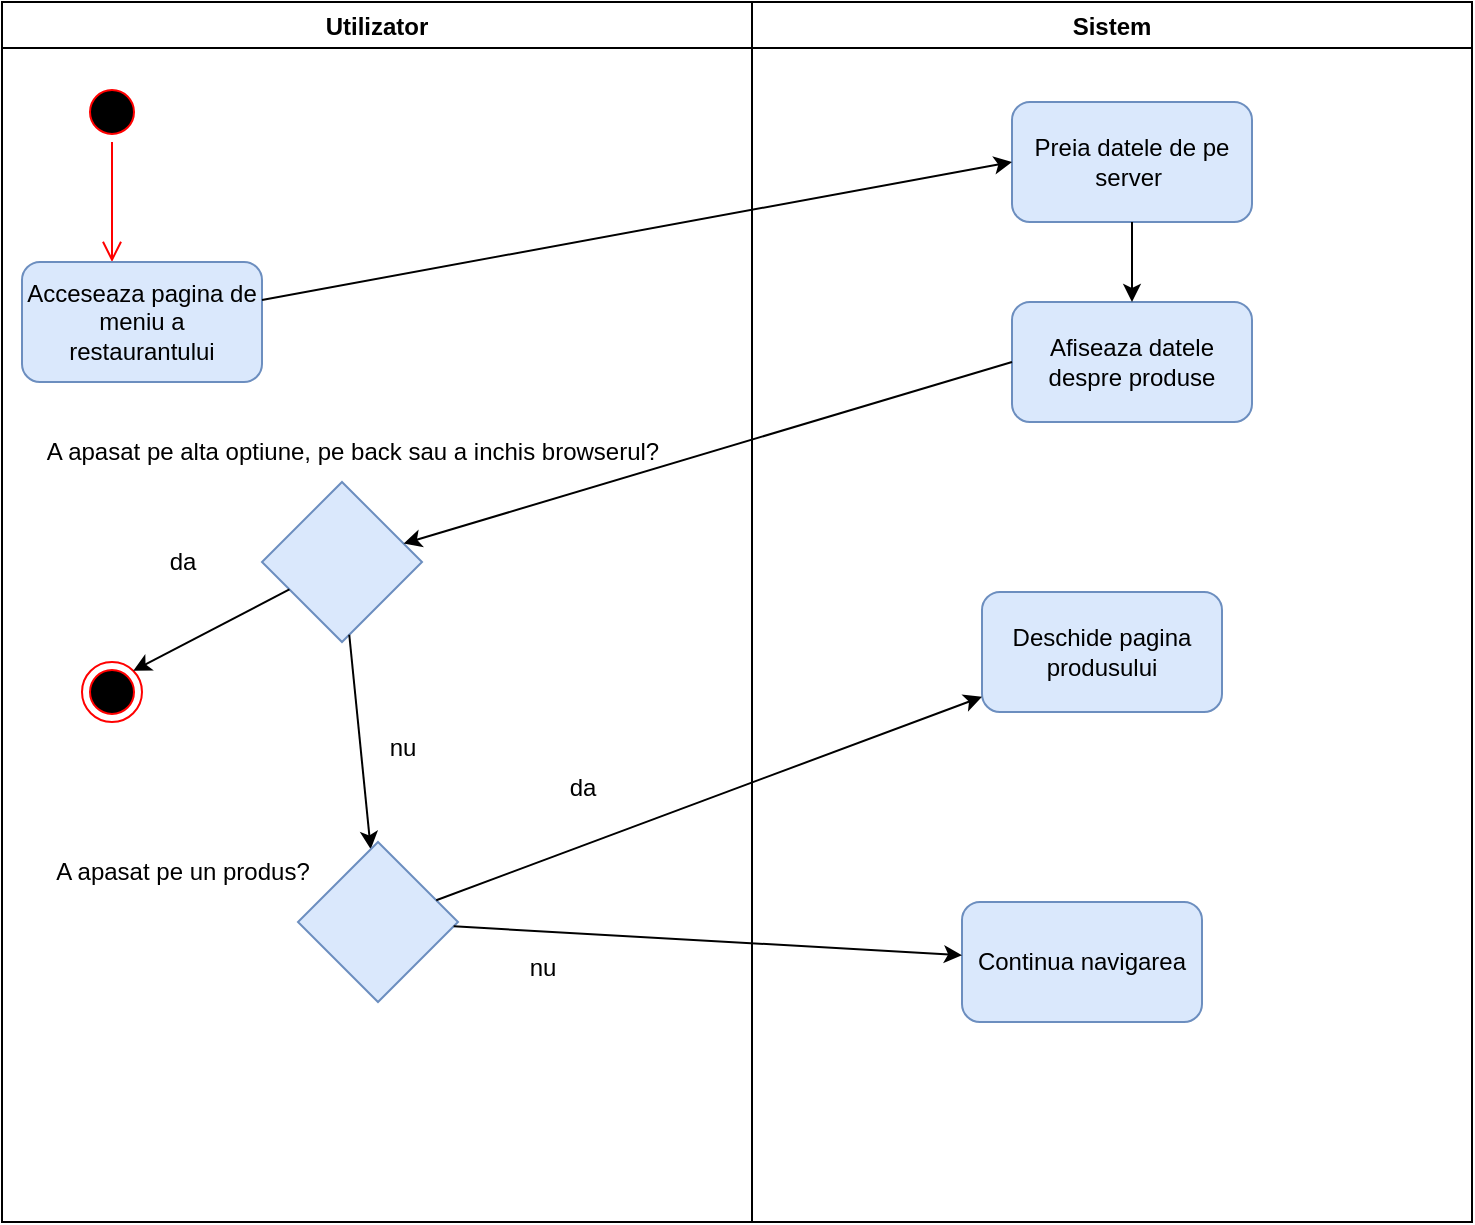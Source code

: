 <mxfile version="21.3.7" type="device">
  <diagram name="Page-1" id="M9RlrWPx-uVVOyv4R_0P">
    <mxGraphModel dx="2074" dy="1156" grid="1" gridSize="10" guides="1" tooltips="1" connect="1" arrows="1" fold="1" page="1" pageScale="1" pageWidth="850" pageHeight="1100" math="0" shadow="0">
      <root>
        <mxCell id="0" />
        <mxCell id="1" parent="0" />
        <mxCell id="FodPqLmfhO8lIBoT6G-H-1" value="Utilizator" style="swimlane;" vertex="1" parent="1">
          <mxGeometry x="60" y="180" width="375" height="610" as="geometry" />
        </mxCell>
        <mxCell id="FodPqLmfhO8lIBoT6G-H-3" value="" style="ellipse;html=1;shape=startState;fillColor=#000000;strokeColor=#ff0000;" vertex="1" parent="FodPqLmfhO8lIBoT6G-H-1">
          <mxGeometry x="40" y="40" width="30" height="30" as="geometry" />
        </mxCell>
        <mxCell id="FodPqLmfhO8lIBoT6G-H-4" value="" style="edgeStyle=orthogonalEdgeStyle;html=1;verticalAlign=bottom;endArrow=open;endSize=8;strokeColor=#ff0000;rounded=0;" edge="1" source="FodPqLmfhO8lIBoT6G-H-3" parent="FodPqLmfhO8lIBoT6G-H-1">
          <mxGeometry relative="1" as="geometry">
            <mxPoint x="55" y="130" as="targetPoint" />
          </mxGeometry>
        </mxCell>
        <mxCell id="FodPqLmfhO8lIBoT6G-H-5" value="Acceseaza pagina de meniu a restaurantului" style="rounded=1;whiteSpace=wrap;html=1;fillColor=#dae8fc;strokeColor=#6c8ebf;" vertex="1" parent="FodPqLmfhO8lIBoT6G-H-1">
          <mxGeometry x="10" y="130" width="120" height="60" as="geometry" />
        </mxCell>
        <mxCell id="FodPqLmfhO8lIBoT6G-H-10" value="" style="rhombus;whiteSpace=wrap;html=1;fillColor=#dae8fc;strokeColor=#6c8ebf;" vertex="1" parent="FodPqLmfhO8lIBoT6G-H-1">
          <mxGeometry x="130" y="240" width="80" height="80" as="geometry" />
        </mxCell>
        <mxCell id="FodPqLmfhO8lIBoT6G-H-11" value="A apasat pe alta optiune, pe back sau a inchis browserul?" style="text;html=1;align=center;verticalAlign=middle;resizable=0;points=[];autosize=1;strokeColor=none;fillColor=none;" vertex="1" parent="FodPqLmfhO8lIBoT6G-H-1">
          <mxGeometry x="10" y="210" width="330" height="30" as="geometry" />
        </mxCell>
        <mxCell id="FodPqLmfhO8lIBoT6G-H-13" value="" style="ellipse;html=1;shape=endState;fillColor=#000000;strokeColor=#ff0000;" vertex="1" parent="FodPqLmfhO8lIBoT6G-H-1">
          <mxGeometry x="40" y="330" width="30" height="30" as="geometry" />
        </mxCell>
        <mxCell id="FodPqLmfhO8lIBoT6G-H-16" value="" style="endArrow=classic;html=1;rounded=0;entryX=1;entryY=0;entryDx=0;entryDy=0;" edge="1" parent="FodPqLmfhO8lIBoT6G-H-1" source="FodPqLmfhO8lIBoT6G-H-10" target="FodPqLmfhO8lIBoT6G-H-13">
          <mxGeometry width="50" height="50" relative="1" as="geometry">
            <mxPoint x="220" y="-60" as="sourcePoint" />
            <mxPoint x="270" y="-110" as="targetPoint" />
          </mxGeometry>
        </mxCell>
        <mxCell id="FodPqLmfhO8lIBoT6G-H-17" value="da" style="text;html=1;align=center;verticalAlign=middle;resizable=0;points=[];autosize=1;strokeColor=none;fillColor=none;" vertex="1" parent="FodPqLmfhO8lIBoT6G-H-1">
          <mxGeometry x="70" y="265" width="40" height="30" as="geometry" />
        </mxCell>
        <mxCell id="FodPqLmfhO8lIBoT6G-H-18" value="" style="endArrow=classic;html=1;rounded=0;" edge="1" parent="FodPqLmfhO8lIBoT6G-H-1" source="FodPqLmfhO8lIBoT6G-H-10" target="FodPqLmfhO8lIBoT6G-H-19">
          <mxGeometry width="50" height="50" relative="1" as="geometry">
            <mxPoint x="150" y="440" as="sourcePoint" />
            <mxPoint x="200" y="390" as="targetPoint" />
          </mxGeometry>
        </mxCell>
        <mxCell id="FodPqLmfhO8lIBoT6G-H-19" value="" style="rhombus;whiteSpace=wrap;html=1;fillColor=#dae8fc;strokeColor=#6c8ebf;" vertex="1" parent="FodPqLmfhO8lIBoT6G-H-1">
          <mxGeometry x="148" y="420" width="80" height="80" as="geometry" />
        </mxCell>
        <mxCell id="FodPqLmfhO8lIBoT6G-H-21" value="A apasat pe un produs?" style="text;html=1;align=center;verticalAlign=middle;resizable=0;points=[];autosize=1;strokeColor=none;fillColor=none;" vertex="1" parent="FodPqLmfhO8lIBoT6G-H-1">
          <mxGeometry x="15" y="420" width="150" height="30" as="geometry" />
        </mxCell>
        <mxCell id="FodPqLmfhO8lIBoT6G-H-2" value="Sistem" style="swimlane;" vertex="1" parent="1">
          <mxGeometry x="435" y="180" width="360" height="610" as="geometry" />
        </mxCell>
        <mxCell id="FodPqLmfhO8lIBoT6G-H-6" value="Preia datele de pe server&amp;nbsp;" style="rounded=1;whiteSpace=wrap;html=1;fillColor=#dae8fc;strokeColor=#6c8ebf;" vertex="1" parent="FodPqLmfhO8lIBoT6G-H-2">
          <mxGeometry x="130" y="50" width="120" height="60" as="geometry" />
        </mxCell>
        <mxCell id="FodPqLmfhO8lIBoT6G-H-8" value="Afiseaza datele despre produse" style="rounded=1;whiteSpace=wrap;html=1;fillColor=#dae8fc;strokeColor=#6c8ebf;" vertex="1" parent="FodPqLmfhO8lIBoT6G-H-2">
          <mxGeometry x="130" y="150" width="120" height="60" as="geometry" />
        </mxCell>
        <mxCell id="FodPqLmfhO8lIBoT6G-H-9" value="" style="endArrow=classic;html=1;rounded=0;" edge="1" parent="FodPqLmfhO8lIBoT6G-H-2" source="FodPqLmfhO8lIBoT6G-H-6" target="FodPqLmfhO8lIBoT6G-H-8">
          <mxGeometry width="50" height="50" relative="1" as="geometry">
            <mxPoint x="70" y="290" as="sourcePoint" />
            <mxPoint x="120" y="240" as="targetPoint" />
          </mxGeometry>
        </mxCell>
        <mxCell id="FodPqLmfhO8lIBoT6G-H-22" value="Deschide pagina produsului" style="rounded=1;whiteSpace=wrap;html=1;fillColor=#dae8fc;strokeColor=#6c8ebf;" vertex="1" parent="FodPqLmfhO8lIBoT6G-H-2">
          <mxGeometry x="115" y="295" width="120" height="60" as="geometry" />
        </mxCell>
        <mxCell id="FodPqLmfhO8lIBoT6G-H-25" value="Continua navigarea" style="rounded=1;whiteSpace=wrap;html=1;fillColor=#dae8fc;strokeColor=#6c8ebf;" vertex="1" parent="FodPqLmfhO8lIBoT6G-H-2">
          <mxGeometry x="105" y="450" width="120" height="60" as="geometry" />
        </mxCell>
        <mxCell id="FodPqLmfhO8lIBoT6G-H-7" value="" style="endArrow=classic;html=1;rounded=0;entryX=0;entryY=0.5;entryDx=0;entryDy=0;" edge="1" parent="1" source="FodPqLmfhO8lIBoT6G-H-5" target="FodPqLmfhO8lIBoT6G-H-6">
          <mxGeometry width="50" height="50" relative="1" as="geometry">
            <mxPoint x="250" y="370" as="sourcePoint" />
            <mxPoint x="300" y="320" as="targetPoint" />
          </mxGeometry>
        </mxCell>
        <mxCell id="FodPqLmfhO8lIBoT6G-H-12" value="" style="endArrow=classic;html=1;rounded=0;exitX=0;exitY=0.5;exitDx=0;exitDy=0;" edge="1" parent="1" source="FodPqLmfhO8lIBoT6G-H-8" target="FodPqLmfhO8lIBoT6G-H-10">
          <mxGeometry width="50" height="50" relative="1" as="geometry">
            <mxPoint x="520" y="460" as="sourcePoint" />
            <mxPoint x="570" y="410" as="targetPoint" />
          </mxGeometry>
        </mxCell>
        <mxCell id="FodPqLmfhO8lIBoT6G-H-20" value="nu" style="text;html=1;align=center;verticalAlign=middle;resizable=0;points=[];autosize=1;strokeColor=none;fillColor=none;" vertex="1" parent="1">
          <mxGeometry x="240" y="538" width="40" height="30" as="geometry" />
        </mxCell>
        <mxCell id="FodPqLmfhO8lIBoT6G-H-23" value="" style="endArrow=classic;html=1;rounded=0;" edge="1" parent="1" source="FodPqLmfhO8lIBoT6G-H-19" target="FodPqLmfhO8lIBoT6G-H-22">
          <mxGeometry width="50" height="50" relative="1" as="geometry">
            <mxPoint x="320" y="620" as="sourcePoint" />
            <mxPoint x="370" y="570" as="targetPoint" />
          </mxGeometry>
        </mxCell>
        <mxCell id="FodPqLmfhO8lIBoT6G-H-24" value="da" style="text;html=1;align=center;verticalAlign=middle;resizable=0;points=[];autosize=1;strokeColor=none;fillColor=none;" vertex="1" parent="1">
          <mxGeometry x="330" y="558" width="40" height="30" as="geometry" />
        </mxCell>
        <mxCell id="FodPqLmfhO8lIBoT6G-H-26" value="" style="endArrow=classic;html=1;rounded=0;" edge="1" parent="1" source="FodPqLmfhO8lIBoT6G-H-19" target="FodPqLmfhO8lIBoT6G-H-25">
          <mxGeometry width="50" height="50" relative="1" as="geometry">
            <mxPoint x="-190" y="570" as="sourcePoint" />
            <mxPoint x="-140" y="520" as="targetPoint" />
          </mxGeometry>
        </mxCell>
        <mxCell id="FodPqLmfhO8lIBoT6G-H-27" value="nu" style="text;html=1;align=center;verticalAlign=middle;resizable=0;points=[];autosize=1;strokeColor=none;fillColor=none;" vertex="1" parent="1">
          <mxGeometry x="310" y="648" width="40" height="30" as="geometry" />
        </mxCell>
      </root>
    </mxGraphModel>
  </diagram>
</mxfile>
